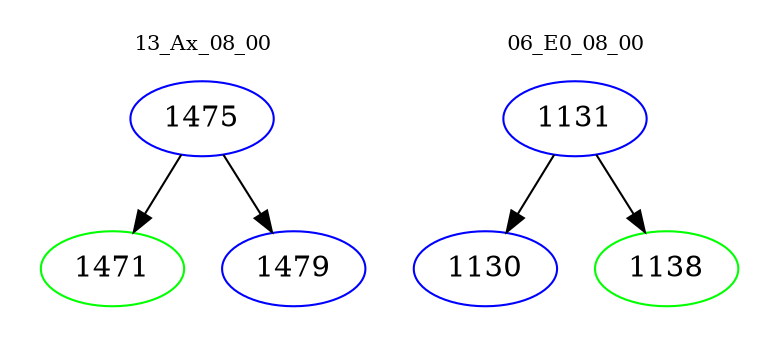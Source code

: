 digraph{
subgraph cluster_0 {
color = white
label = "13_Ax_08_00";
fontsize=10;
T0_1475 [label="1475", color="blue"]
T0_1475 -> T0_1471 [color="black"]
T0_1471 [label="1471", color="green"]
T0_1475 -> T0_1479 [color="black"]
T0_1479 [label="1479", color="blue"]
}
subgraph cluster_1 {
color = white
label = "06_E0_08_00";
fontsize=10;
T1_1131 [label="1131", color="blue"]
T1_1131 -> T1_1130 [color="black"]
T1_1130 [label="1130", color="blue"]
T1_1131 -> T1_1138 [color="black"]
T1_1138 [label="1138", color="green"]
}
}

